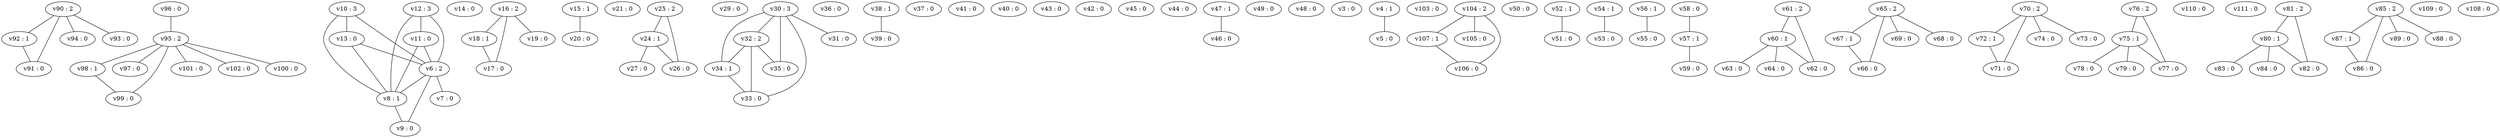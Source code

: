 strict graph G {
Node0[label="v90 : 2"]
Node1[label="v92 : 1"]
Node2[label="v91 : 0"]
Node3[label="v94 : 0"]
Node4[label="v93 : 0"]
Node5[label="v96 : 0"]
Node6[label="v95 : 2"]
Node7[label="v98 : 1"]
Node8[label="v10 : 3"]
Node9[label="v97 : 0"]
Node10[label="v12 : 3"]
Node11[label="v99 : 0"]
Node12[label="v11 : 0"]
Node13[label="v14 : 0"]
Node14[label="v13 : 0"]
Node15[label="v16 : 2"]
Node16[label="v15 : 1"]
Node17[label="v18 : 1"]
Node18[label="v17 : 0"]
Node19[label="v19 : 0"]
Node20[label="v21 : 0"]
Node21[label="v20 : 0"]
Node22[label="v25 : 2"]
Node23[label="v24 : 1"]
Node24[label="v27 : 0"]
Node25[label="v26 : 0"]
Node26[label="v29 : 0"]
Node27[label="v30 : 3"]
Node28[label="v32 : 2"]
Node29[label="v31 : 0"]
Node30[label="v34 : 1"]
Node31[label="v33 : 0"]
Node32[label="v36 : 0"]
Node33[label="v35 : 0"]
Node34[label="v38 : 1"]
Node35[label="v37 : 0"]
Node36[label="v39 : 0"]
Node37[label="v41 : 0"]
Node38[label="v40 : 0"]
Node39[label="v43 : 0"]
Node40[label="v42 : 0"]
Node41[label="v45 : 0"]
Node42[label="v44 : 0"]
Node43[label="v47 : 1"]
Node44[label="v46 : 0"]
Node45[label="v49 : 0"]
Node46[label="v48 : 0"]
Node47[label="v3 : 0"]
Node48[label="v4 : 1"]
Node49[label="v5 : 0"]
Node50[label="v6 : 2"]
Node51[label="v7 : 0"]
Node52[label="v8 : 1"]
Node53[label="v9 : 0"]
Node54[label="v103 : 0"]
Node55[label="v104 : 2"]
Node56[label="v101 : 0"]
Node57[label="v102 : 0"]
Node58[label="v100 : 0"]
Node59[label="v50 : 0"]
Node60[label="v52 : 1"]
Node61[label="v51 : 0"]
Node62[label="v54 : 1"]
Node63[label="v53 : 0"]
Node64[label="v56 : 1"]
Node65[label="v55 : 0"]
Node66[label="v58 : 0"]
Node67[label="v57 : 1"]
Node68[label="v59 : 0"]
Node69[label="v61 : 2"]
Node70[label="v60 : 1"]
Node71[label="v63 : 0"]
Node72[label="v62 : 0"]
Node73[label="v65 : 2"]
Node74[label="v64 : 0"]
Node75[label="v67 : 1"]
Node76[label="v66 : 0"]
Node77[label="v69 : 0"]
Node78[label="v68 : 0"]
Node79[label="v70 : 2"]
Node80[label="v72 : 1"]
Node81[label="v71 : 0"]
Node82[label="v74 : 0"]
Node83[label="v73 : 0"]
Node84[label="v76 : 2"]
Node85[label="v75 : 1"]
Node86[label="v78 : 0"]
Node87[label="v77 : 0"]
Node88[label="v79 : 0"]
Node89[label="v110 : 0"]
Node90[label="v111 : 0"]
Node91[label="v81 : 2"]
Node92[label="v80 : 1"]
Node93[label="v83 : 0"]
Node94[label="v82 : 0"]
Node95[label="v85 : 2"]
Node96[label="v109 : 0"]
Node97[label="v84 : 0"]
Node98[label="v87 : 1"]
Node99[label="v107 : 1"]
Node100[label="v108 : 0"]
Node101[label="v86 : 0"]
Node102[label="v105 : 0"]
Node103[label="v89 : 0"]
Node104[label="v88 : 0"]
Node105[label="v106 : 0"]
Node0-- {Node3, Node4, Node1, Node2};
Node1-- {Node0, Node2};
Node2-- {Node0, Node1};
Node3-- {Node0};
Node4-- {Node0};
Node5-- {Node6};
Node6-- {Node5, Node7, Node9, Node11, Node56, Node57, Node58};
Node7-- {Node6, Node11};
Node8-- {Node50, Node52, Node14};
Node9-- {Node6};
Node10-- {Node50, Node52, Node12};
Node11-- {Node6, Node7};
Node12-- {Node50, Node52, Node10};
Node13-- {};
Node14-- {Node50, Node52, Node8};
Node15-- {Node17, Node18, Node19};
Node16-- {Node21};
Node17-- {Node15, Node18};
Node18-- {Node15, Node17};
Node19-- {Node15};
Node20-- {};
Node21-- {Node16};
Node22-- {Node23, Node25};
Node23-- {Node22, Node24, Node25};
Node24-- {Node23};
Node25-- {Node22, Node23};
Node26-- {};
Node27-- {Node28, Node29, Node30, Node31, Node33};
Node28-- {Node27, Node30, Node31, Node33};
Node29-- {Node27};
Node30-- {Node27, Node28, Node31};
Node31-- {Node27, Node28, Node30};
Node32-- {};
Node33-- {Node27, Node28};
Node34-- {Node36};
Node35-- {};
Node36-- {Node34};
Node37-- {};
Node38-- {};
Node39-- {};
Node40-- {};
Node41-- {};
Node42-- {};
Node43-- {Node44};
Node44-- {Node43};
Node45-- {};
Node46-- {};
Node47-- {};
Node48-- {Node49};
Node49-- {Node48};
Node50-- {Node51, Node52, Node53, Node8, Node10, Node12, Node14};
Node51-- {Node50};
Node52-- {Node50, Node53, Node8, Node10, Node12, Node14};
Node53-- {Node50, Node52};
Node54-- {};
Node55-- {Node99, Node102, Node105};
Node56-- {Node6};
Node57-- {Node6};
Node58-- {Node6};
Node59-- {};
Node60-- {Node61};
Node61-- {Node60};
Node62-- {Node63};
Node63-- {Node62};
Node64-- {Node65};
Node65-- {Node64};
Node66-- {Node67};
Node67-- {Node66, Node68};
Node68-- {Node67};
Node69-- {Node70, Node72};
Node70-- {Node69, Node71, Node72, Node74};
Node71-- {Node70};
Node72-- {Node69, Node70};
Node73-- {Node75, Node76, Node77, Node78};
Node74-- {Node70};
Node75-- {Node73, Node76};
Node76-- {Node73, Node75};
Node77-- {Node73};
Node78-- {Node73};
Node79-- {Node80, Node81, Node82, Node83};
Node80-- {Node81, Node79};
Node81-- {Node80, Node79};
Node82-- {Node79};
Node83-- {Node79};
Node84-- {Node85, Node87};
Node85-- {Node84, Node86, Node87, Node88};
Node86-- {Node85};
Node87-- {Node84, Node85};
Node88-- {Node85};
Node89-- {};
Node90-- {};
Node91-- {Node94, Node92};
Node92-- {Node93, Node94, Node97, Node91};
Node93-- {Node92};
Node94-- {Node91, Node92};
Node95-- {Node98, Node101, Node103, Node104};
Node96-- {};
Node97-- {Node92};
Node98-- {Node95, Node101};
Node99-- {Node105, Node55};
Node100-- {};
Node101-- {Node95, Node98};
Node102-- {Node55};
Node103-- {Node95};
Node104-- {Node95};
Node105-- {Node99, Node55};
}
